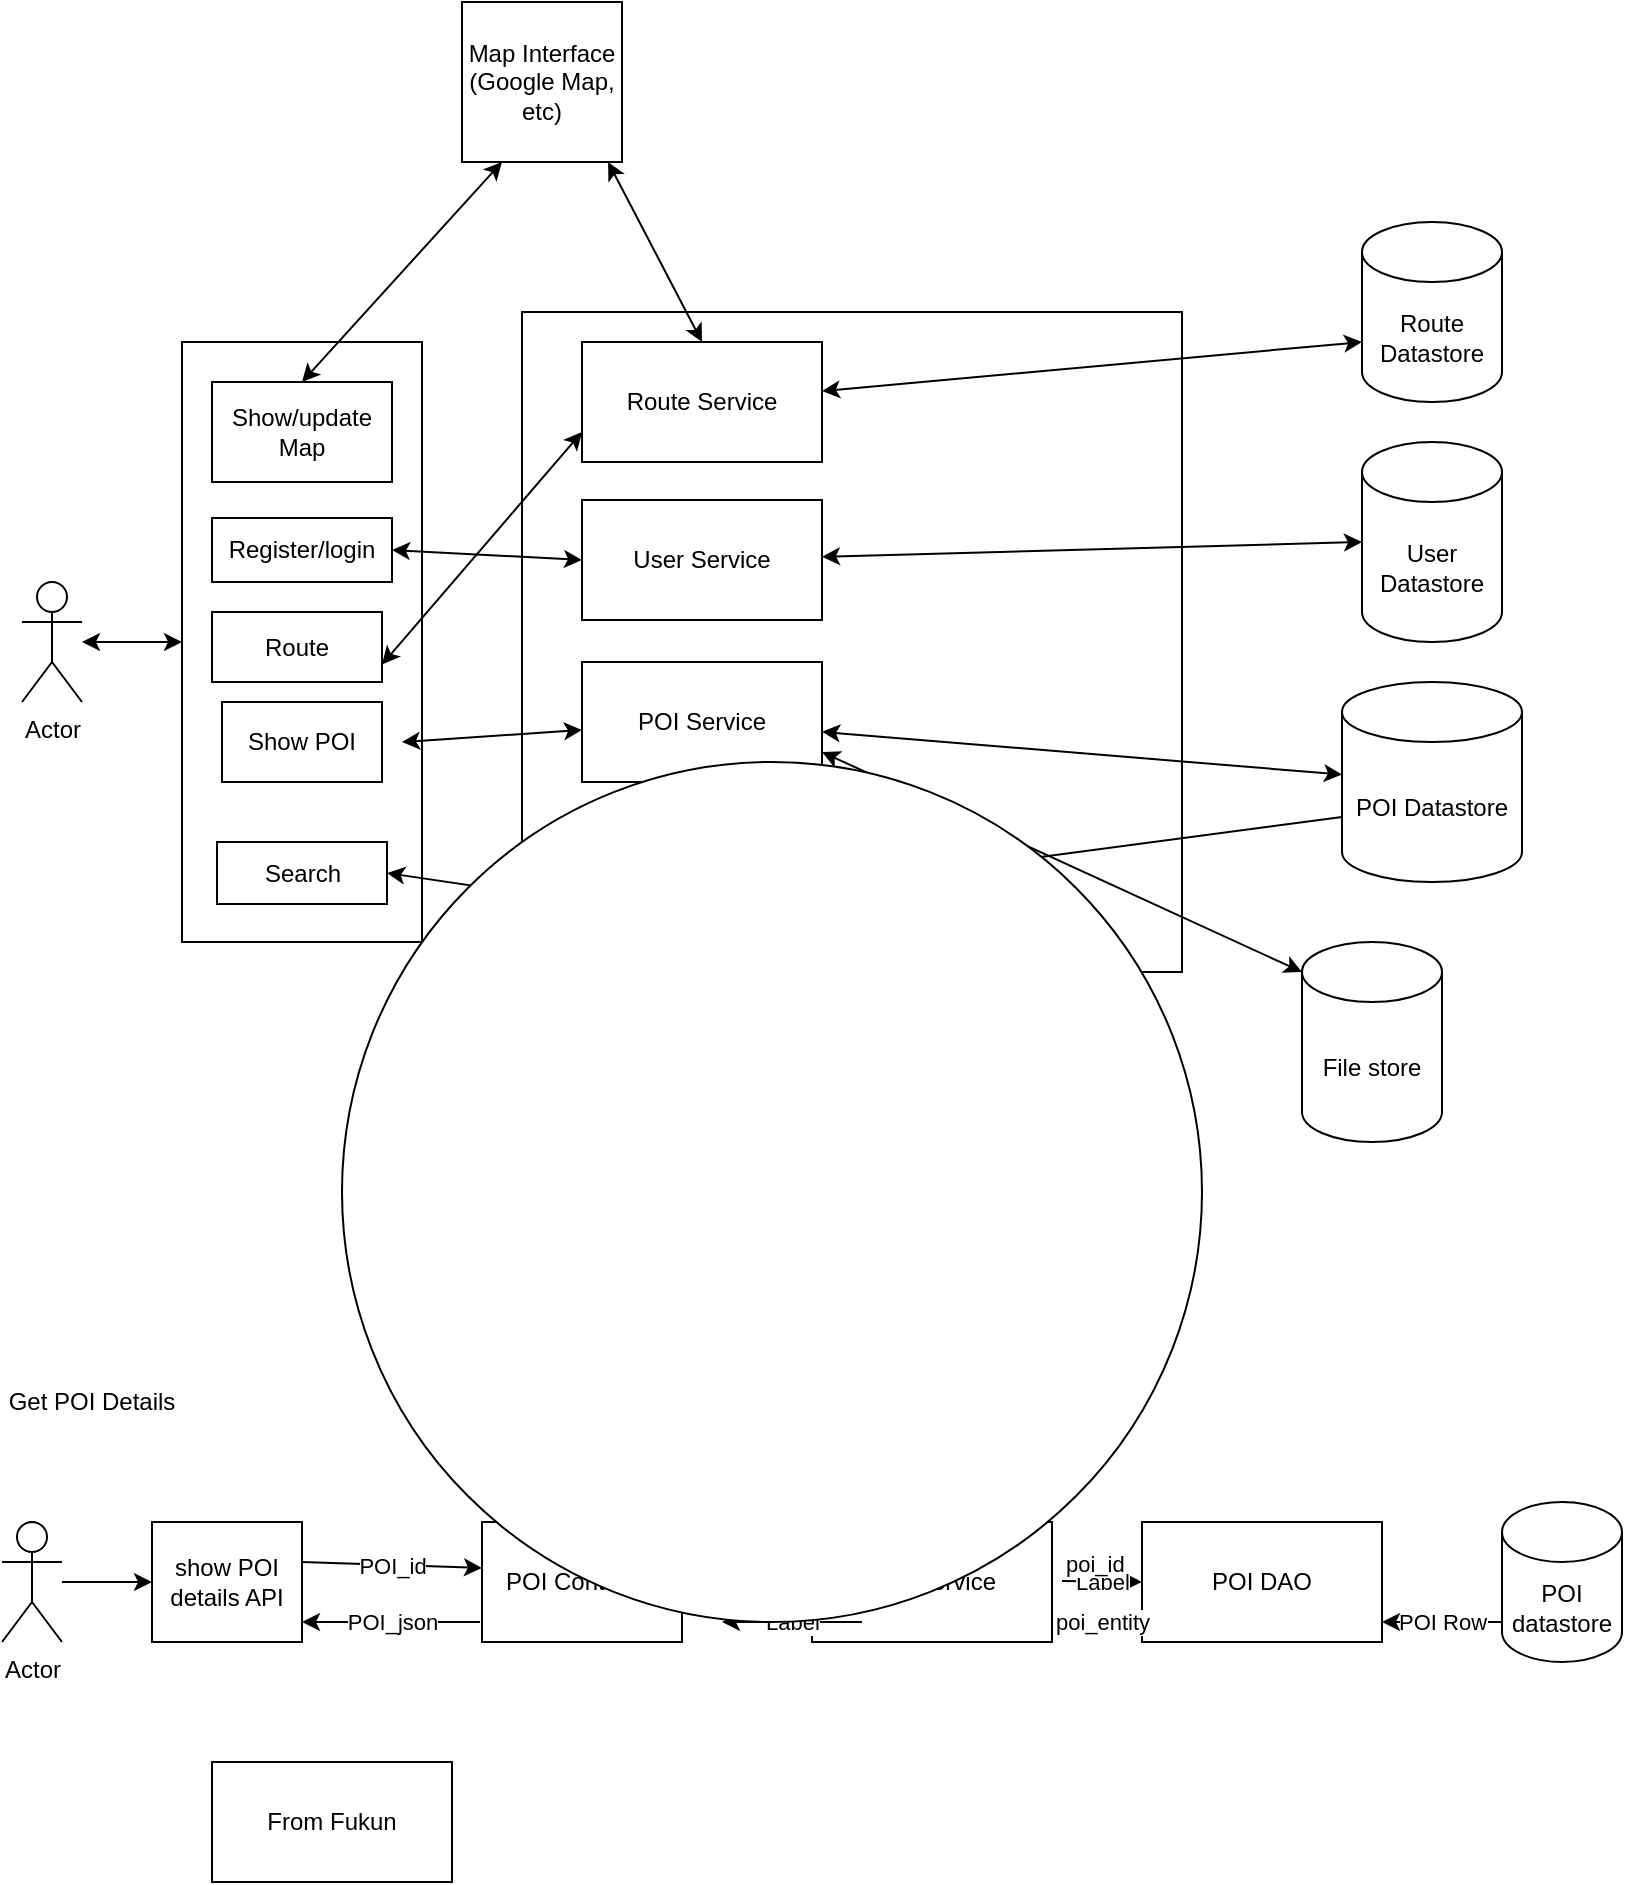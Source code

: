 <mxfile version="14.7.7" type="device"><diagram id="kNzsvjjbeycu3PSovNkS" name="Page-1"><mxGraphModel dx="1422" dy="705" grid="1" gridSize="10" guides="1" tooltips="1" connect="1" arrows="1" fold="1" page="1" pageScale="1" pageWidth="850" pageHeight="1100" math="0" shadow="0"><root><mxCell id="0"/><mxCell id="1" parent="0"/><mxCell id="t5qHoFmcPcWfKDXQ28jl-11" value="" style="whiteSpace=wrap;html=1;aspect=fixed;" parent="1" vertex="1"><mxGeometry x="280" y="195" width="330" height="330" as="geometry"/></mxCell><mxCell id="t5qHoFmcPcWfKDXQ28jl-2" value="Actor" style="shape=umlActor;verticalLabelPosition=bottom;verticalAlign=top;html=1;outlineConnect=0;" parent="1" vertex="1"><mxGeometry x="30" y="330" width="30" height="60" as="geometry"/></mxCell><mxCell id="t5qHoFmcPcWfKDXQ28jl-3" value="Map Interface (Google Map, etc)" style="whiteSpace=wrap;html=1;aspect=fixed;" parent="1" vertex="1"><mxGeometry x="250" y="40" width="80" height="80" as="geometry"/></mxCell><mxCell id="t5qHoFmcPcWfKDXQ28jl-5" value="POI Datastore" style="shape=cylinder3;whiteSpace=wrap;html=1;boundedLbl=1;backgroundOutline=1;size=15;" parent="1" vertex="1"><mxGeometry x="690" y="380" width="90" height="100" as="geometry"/></mxCell><mxCell id="t5qHoFmcPcWfKDXQ28jl-12" value="Search Service" style="rounded=0;whiteSpace=wrap;html=1;" parent="1" vertex="1"><mxGeometry x="310" y="460" width="120" height="60" as="geometry"/></mxCell><mxCell id="t5qHoFmcPcWfKDXQ28jl-13" value="" style="rounded=0;whiteSpace=wrap;html=1;" parent="1" vertex="1"><mxGeometry x="110" y="210" width="120" height="300" as="geometry"/></mxCell><mxCell id="t5qHoFmcPcWfKDXQ28jl-14" value="" style="endArrow=classic;startArrow=classic;html=1;entryX=0;entryY=0.5;entryDx=0;entryDy=0;" parent="1" source="t5qHoFmcPcWfKDXQ28jl-2" target="t5qHoFmcPcWfKDXQ28jl-13" edge="1"><mxGeometry width="50" height="50" relative="1" as="geometry"><mxPoint x="400" y="400" as="sourcePoint"/><mxPoint x="450" y="350" as="targetPoint"/></mxGeometry></mxCell><mxCell id="t5qHoFmcPcWfKDXQ28jl-15" value="Cache" style="ellipse;shape=cloud;whiteSpace=wrap;html=1;" parent="1" vertex="1"><mxGeometry x="500" y="540" width="100" height="70" as="geometry"/></mxCell><mxCell id="t5qHoFmcPcWfKDXQ28jl-16" value="" style="endArrow=classic;startArrow=classic;html=1;entryX=0.16;entryY=0.55;entryDx=0;entryDy=0;entryPerimeter=0;exitX=1;exitY=0.5;exitDx=0;exitDy=0;" parent="1" source="t5qHoFmcPcWfKDXQ28jl-12" target="t5qHoFmcPcWfKDXQ28jl-15" edge="1"><mxGeometry width="50" height="50" relative="1" as="geometry"><mxPoint x="400" y="400" as="sourcePoint"/><mxPoint x="450" y="350" as="targetPoint"/></mxGeometry></mxCell><mxCell id="t5qHoFmcPcWfKDXQ28jl-17" value="" style="endArrow=none;startArrow=classic;html=1;entryX=0;entryY=0;entryDx=0;entryDy=67.5;entryPerimeter=0;endFill=0;" parent="1" source="t5qHoFmcPcWfKDXQ28jl-12" target="t5qHoFmcPcWfKDXQ28jl-5" edge="1"><mxGeometry width="50" height="50" relative="1" as="geometry"><mxPoint x="400" y="400" as="sourcePoint"/><mxPoint x="450" y="350" as="targetPoint"/></mxGeometry></mxCell><mxCell id="t5qHoFmcPcWfKDXQ28jl-18" value="User Service" style="rounded=0;whiteSpace=wrap;html=1;" parent="1" vertex="1"><mxGeometry x="310" y="289" width="120" height="60" as="geometry"/></mxCell><mxCell id="t5qHoFmcPcWfKDXQ28jl-20" value="" style="endArrow=classic;startArrow=classic;html=1;" parent="1" source="t5qHoFmcPcWfKDXQ28jl-21" target="t5qHoFmcPcWfKDXQ28jl-5" edge="1"><mxGeometry width="50" height="50" relative="1" as="geometry"><mxPoint x="400" y="400" as="sourcePoint"/><mxPoint x="450" y="350" as="targetPoint"/></mxGeometry></mxCell><mxCell id="t5qHoFmcPcWfKDXQ28jl-21" value="POI Service" style="rounded=0;whiteSpace=wrap;html=1;" parent="1" vertex="1"><mxGeometry x="310" y="370" width="120" height="60" as="geometry"/></mxCell><mxCell id="t5qHoFmcPcWfKDXQ28jl-24" value="User Datastore" style="shape=cylinder3;whiteSpace=wrap;html=1;boundedLbl=1;backgroundOutline=1;size=15;" parent="1" vertex="1"><mxGeometry x="700" y="260" width="70" height="100" as="geometry"/></mxCell><mxCell id="t5qHoFmcPcWfKDXQ28jl-25" value="" style="endArrow=classic;startArrow=classic;html=1;entryX=0;entryY=0.5;entryDx=0;entryDy=0;entryPerimeter=0;" parent="1" source="t5qHoFmcPcWfKDXQ28jl-18" target="t5qHoFmcPcWfKDXQ28jl-24" edge="1"><mxGeometry width="50" height="50" relative="1" as="geometry"><mxPoint x="400" y="390" as="sourcePoint"/><mxPoint x="450" y="340" as="targetPoint"/></mxGeometry></mxCell><mxCell id="t5qHoFmcPcWfKDXQ28jl-27" value="File store" style="shape=cylinder3;whiteSpace=wrap;html=1;boundedLbl=1;backgroundOutline=1;size=15;" parent="1" vertex="1"><mxGeometry x="670" y="510" width="70" height="100" as="geometry"/></mxCell><mxCell id="t5qHoFmcPcWfKDXQ28jl-28" value="Route Service" style="rounded=0;whiteSpace=wrap;html=1;" parent="1" vertex="1"><mxGeometry x="310" y="210" width="120" height="60" as="geometry"/></mxCell><mxCell id="t5qHoFmcPcWfKDXQ28jl-29" value="" style="endArrow=classic;startArrow=classic;html=1;entryX=0;entryY=0;entryDx=0;entryDy=15;entryPerimeter=0;exitX=1;exitY=0.75;exitDx=0;exitDy=0;" parent="1" source="t5qHoFmcPcWfKDXQ28jl-21" target="t5qHoFmcPcWfKDXQ28jl-27" edge="1"><mxGeometry width="50" height="50" relative="1" as="geometry"><mxPoint x="400" y="390" as="sourcePoint"/><mxPoint x="450" y="340" as="targetPoint"/></mxGeometry></mxCell><mxCell id="t5qHoFmcPcWfKDXQ28jl-30" value="Route Datastore" style="shape=cylinder3;whiteSpace=wrap;html=1;boundedLbl=1;backgroundOutline=1;size=15;" parent="1" vertex="1"><mxGeometry x="700" y="150" width="70" height="90" as="geometry"/></mxCell><mxCell id="t5qHoFmcPcWfKDXQ28jl-31" value="" style="endArrow=classic;startArrow=classic;html=1;entryX=0;entryY=0;entryDx=0;entryDy=60;entryPerimeter=0;" parent="1" source="t5qHoFmcPcWfKDXQ28jl-28" target="t5qHoFmcPcWfKDXQ28jl-30" edge="1"><mxGeometry width="50" height="50" relative="1" as="geometry"><mxPoint x="400" y="390" as="sourcePoint"/><mxPoint x="450" y="340" as="targetPoint"/></mxGeometry></mxCell><mxCell id="t5qHoFmcPcWfKDXQ28jl-32" value="" style="endArrow=classic;startArrow=classic;html=1;entryX=0.913;entryY=1;entryDx=0;entryDy=0;entryPerimeter=0;exitX=0.5;exitY=0;exitDx=0;exitDy=0;" parent="1" source="t5qHoFmcPcWfKDXQ28jl-28" target="t5qHoFmcPcWfKDXQ28jl-3" edge="1"><mxGeometry width="50" height="50" relative="1" as="geometry"><mxPoint x="400" y="390" as="sourcePoint"/><mxPoint x="450" y="340" as="targetPoint"/></mxGeometry></mxCell><mxCell id="t5qHoFmcPcWfKDXQ28jl-33" value="Show/update Map" style="rounded=0;whiteSpace=wrap;html=1;" parent="1" vertex="1"><mxGeometry x="125" y="230" width="90" height="50" as="geometry"/></mxCell><mxCell id="t5qHoFmcPcWfKDXQ28jl-35" value="" style="endArrow=classic;startArrow=classic;html=1;entryX=0.25;entryY=1;entryDx=0;entryDy=0;exitX=0.5;exitY=0;exitDx=0;exitDy=0;" parent="1" source="t5qHoFmcPcWfKDXQ28jl-33" target="t5qHoFmcPcWfKDXQ28jl-3" edge="1"><mxGeometry width="50" height="50" relative="1" as="geometry"><mxPoint x="400" y="380" as="sourcePoint"/><mxPoint x="450" y="330" as="targetPoint"/></mxGeometry></mxCell><mxCell id="t5qHoFmcPcWfKDXQ28jl-36" value="" style="endArrow=classic;startArrow=classic;html=1;exitX=0.942;exitY=0.992;exitDx=0;exitDy=0;exitPerimeter=0;" parent="1" source="t5qHoFmcPcWfKDXQ28jl-21" target="t5qHoFmcPcWfKDXQ28jl-15" edge="1"><mxGeometry width="50" height="50" relative="1" as="geometry"><mxPoint x="400" y="380" as="sourcePoint"/><mxPoint x="450" y="330" as="targetPoint"/></mxGeometry></mxCell><mxCell id="t5qHoFmcPcWfKDXQ28jl-37" value="Register/login" style="rounded=0;whiteSpace=wrap;html=1;" parent="1" vertex="1"><mxGeometry x="125" y="298" width="90" height="32" as="geometry"/></mxCell><mxCell id="t5qHoFmcPcWfKDXQ28jl-38" value="" style="endArrow=classic;startArrow=classic;html=1;entryX=0;entryY=0.5;entryDx=0;entryDy=0;exitX=1;exitY=0.5;exitDx=0;exitDy=0;" parent="1" source="t5qHoFmcPcWfKDXQ28jl-37" target="t5qHoFmcPcWfKDXQ28jl-18" edge="1"><mxGeometry width="50" height="50" relative="1" as="geometry"><mxPoint x="400" y="380" as="sourcePoint"/><mxPoint x="450" y="330" as="targetPoint"/></mxGeometry></mxCell><mxCell id="t5qHoFmcPcWfKDXQ28jl-39" value="Search" style="rounded=0;whiteSpace=wrap;html=1;" parent="1" vertex="1"><mxGeometry x="127.5" y="460" width="85" height="31" as="geometry"/></mxCell><mxCell id="t5qHoFmcPcWfKDXQ28jl-40" value="" style="endArrow=classic;startArrow=classic;html=1;entryX=0;entryY=0.5;entryDx=0;entryDy=0;exitX=1;exitY=0.5;exitDx=0;exitDy=0;" parent="1" source="t5qHoFmcPcWfKDXQ28jl-39" target="t5qHoFmcPcWfKDXQ28jl-12" edge="1"><mxGeometry width="50" height="50" relative="1" as="geometry"><mxPoint x="400" y="380" as="sourcePoint"/><mxPoint x="450" y="330" as="targetPoint"/></mxGeometry></mxCell><mxCell id="t5qHoFmcPcWfKDXQ28jl-41" value="Show POI" style="rounded=0;whiteSpace=wrap;html=1;" parent="1" vertex="1"><mxGeometry x="130" y="390" width="80" height="40" as="geometry"/></mxCell><mxCell id="t5qHoFmcPcWfKDXQ28jl-42" value="" style="endArrow=classic;startArrow=classic;html=1;" parent="1" target="t5qHoFmcPcWfKDXQ28jl-21" edge="1"><mxGeometry width="50" height="50" relative="1" as="geometry"><mxPoint x="220" y="410" as="sourcePoint"/><mxPoint x="450" y="330" as="targetPoint"/></mxGeometry></mxCell><mxCell id="t5qHoFmcPcWfKDXQ28jl-43" value="Route" style="rounded=0;whiteSpace=wrap;html=1;" parent="1" vertex="1"><mxGeometry x="125" y="345" width="85" height="35" as="geometry"/></mxCell><mxCell id="t5qHoFmcPcWfKDXQ28jl-45" value="" style="endArrow=classic;startArrow=classic;html=1;entryX=0;entryY=0.75;entryDx=0;entryDy=0;exitX=1;exitY=0.75;exitDx=0;exitDy=0;" parent="1" source="t5qHoFmcPcWfKDXQ28jl-43" target="t5qHoFmcPcWfKDXQ28jl-28" edge="1"><mxGeometry width="50" height="50" relative="1" as="geometry"><mxPoint x="400" y="380" as="sourcePoint"/><mxPoint x="450" y="330" as="targetPoint"/></mxGeometry></mxCell><mxCell id="ADsMzs2XNh3c-vHGguk0-4" value="Actor" style="shape=umlActor;verticalLabelPosition=bottom;verticalAlign=top;html=1;outlineConnect=0;" parent="1" vertex="1"><mxGeometry x="20" y="800" width="30" height="60" as="geometry"/></mxCell><mxCell id="ADsMzs2XNh3c-vHGguk0-5" value="show POI details API" style="rounded=0;whiteSpace=wrap;html=1;" parent="1" vertex="1"><mxGeometry x="95" y="800" width="75" height="60" as="geometry"/></mxCell><mxCell id="ADsMzs2XNh3c-vHGguk0-6" value="POI Controller" style="rounded=0;whiteSpace=wrap;html=1;" parent="1" vertex="1"><mxGeometry x="260" y="800" width="100" height="60" as="geometry"/></mxCell><mxCell id="ADsMzs2XNh3c-vHGguk0-7" value="POI Service" style="rounded=0;whiteSpace=wrap;html=1;" parent="1" vertex="1"><mxGeometry x="425" y="800" width="120" height="60" as="geometry"/></mxCell><mxCell id="ADsMzs2XNh3c-vHGguk0-8" value="POI DAO" style="rounded=0;whiteSpace=wrap;html=1;" parent="1" vertex="1"><mxGeometry x="590" y="800" width="120" height="60" as="geometry"/></mxCell><mxCell id="ADsMzs2XNh3c-vHGguk0-9" value="POI datastore" style="shape=cylinder3;whiteSpace=wrap;html=1;boundedLbl=1;backgroundOutline=1;size=15;" parent="1" vertex="1"><mxGeometry x="770" y="790" width="60" height="80" as="geometry"/></mxCell><mxCell id="ADsMzs2XNh3c-vHGguk0-10" value="" style="endArrow=classic;html=1;entryX=0;entryY=0.383;entryDx=0;entryDy=0;entryPerimeter=0;" parent="1" target="ADsMzs2XNh3c-vHGguk0-6" edge="1"><mxGeometry relative="1" as="geometry"><mxPoint x="170" y="820" as="sourcePoint"/><mxPoint x="240" y="820" as="targetPoint"/></mxGeometry></mxCell><mxCell id="ADsMzs2XNh3c-vHGguk0-13" value="POI_id" style="edgeLabel;html=1;align=center;verticalAlign=middle;resizable=0;points=[];" parent="ADsMzs2XNh3c-vHGguk0-10" vertex="1" connectable="0"><mxGeometry x="0.35" y="1" relative="1" as="geometry"><mxPoint x="-16" y="1" as="offset"/></mxGeometry></mxCell><mxCell id="ADsMzs2XNh3c-vHGguk0-12" value="" style="endArrow=classic;html=1;entryX=0;entryY=0.5;entryDx=0;entryDy=0;" parent="1" source="ADsMzs2XNh3c-vHGguk0-4" target="ADsMzs2XNh3c-vHGguk0-5" edge="1"><mxGeometry width="50" height="50" relative="1" as="geometry"><mxPoint x="50" y="840" as="sourcePoint"/><mxPoint x="100" y="790" as="targetPoint"/></mxGeometry></mxCell><mxCell id="ADsMzs2XNh3c-vHGguk0-16" value="poi_id" style="endArrow=classic;html=1;exitX=1;exitY=0.5;exitDx=0;exitDy=0;" parent="1" source="ADsMzs2XNh3c-vHGguk0-6" edge="1"><mxGeometry x="-0.149" relative="1" as="geometry"><mxPoint x="380" y="829.5" as="sourcePoint"/><mxPoint x="430" y="830" as="targetPoint"/><Array as="points"><mxPoint x="430" y="829.5"/></Array><mxPoint as="offset"/></mxGeometry></mxCell><mxCell id="ADsMzs2XNh3c-vHGguk0-18" value="" style="endArrow=classic;html=1;" parent="1" edge="1"><mxGeometry relative="1" as="geometry"><mxPoint x="550" y="829.5" as="sourcePoint"/><mxPoint x="590" y="830" as="targetPoint"/></mxGeometry></mxCell><mxCell id="ADsMzs2XNh3c-vHGguk0-19" value="Label" style="edgeLabel;resizable=0;html=1;align=center;verticalAlign=middle;" parent="ADsMzs2XNh3c-vHGguk0-18" connectable="0" vertex="1"><mxGeometry relative="1" as="geometry"/></mxCell><mxCell id="ADsMzs2XNh3c-vHGguk0-20" value="poi_id" style="edgeLabel;resizable=0;html=1;align=left;verticalAlign=bottom;" parent="ADsMzs2XNh3c-vHGguk0-18" connectable="0" vertex="1"><mxGeometry x="-1" relative="1" as="geometry"/></mxCell><mxCell id="ADsMzs2XNh3c-vHGguk0-21" value="" style="endArrow=classic;html=1;" parent="1" edge="1"><mxGeometry relative="1" as="geometry"><mxPoint x="770" y="850" as="sourcePoint"/><mxPoint x="710" y="850" as="targetPoint"/></mxGeometry></mxCell><mxCell id="ADsMzs2XNh3c-vHGguk0-22" value="POI Row" style="edgeLabel;resizable=0;html=1;align=center;verticalAlign=middle;" parent="ADsMzs2XNh3c-vHGguk0-21" connectable="0" vertex="1"><mxGeometry relative="1" as="geometry"/></mxCell><mxCell id="ADsMzs2XNh3c-vHGguk0-23" value="poi_entity" style="endArrow=classic;html=1;" parent="1" edge="1"><mxGeometry relative="1" as="geometry"><mxPoint x="590" y="850" as="sourcePoint"/><mxPoint x="550" y="850" as="targetPoint"/></mxGeometry></mxCell><mxCell id="ADsMzs2XNh3c-vHGguk0-25" value="entity" style="endArrow=classic;html=1;" parent="1" edge="1"><mxGeometry relative="1" as="geometry"><mxPoint x="450" y="850" as="sourcePoint"/><mxPoint x="380" y="850" as="targetPoint"/></mxGeometry></mxCell><mxCell id="ADsMzs2XNh3c-vHGguk0-26" value="Label" style="edgeLabel;resizable=0;html=1;align=center;verticalAlign=middle;" parent="ADsMzs2XNh3c-vHGguk0-25" connectable="0" vertex="1"><mxGeometry relative="1" as="geometry"/></mxCell><mxCell id="ADsMzs2XNh3c-vHGguk0-27" value="POI_json" style="endArrow=classic;html=1;" parent="1" edge="1"><mxGeometry relative="1" as="geometry"><mxPoint x="259" y="850" as="sourcePoint"/><mxPoint x="170" y="850" as="targetPoint"/></mxGeometry></mxCell><mxCell id="ADsMzs2XNh3c-vHGguk0-29" value="Get POI Details" style="text;html=1;strokeColor=none;fillColor=none;align=center;verticalAlign=middle;whiteSpace=wrap;rounded=0;" parent="1" vertex="1"><mxGeometry x="20" y="730" width="90" height="20" as="geometry"/></mxCell><mxCell id="1aXtldK2RBu308Z8AaeJ-1" value="From Fukun" style="rounded=0;whiteSpace=wrap;html=1;" vertex="1" parent="1"><mxGeometry x="125" y="920" width="120" height="60" as="geometry"/></mxCell><mxCell id="7JDnKvY0tnTD33uZ5lKw-3" value="" style="ellipse;whiteSpace=wrap;html=1;aspect=fixed;" vertex="1" parent="1"><mxGeometry x="190" y="420" width="430" height="430" as="geometry"/></mxCell></root></mxGraphModel></diagram></mxfile>